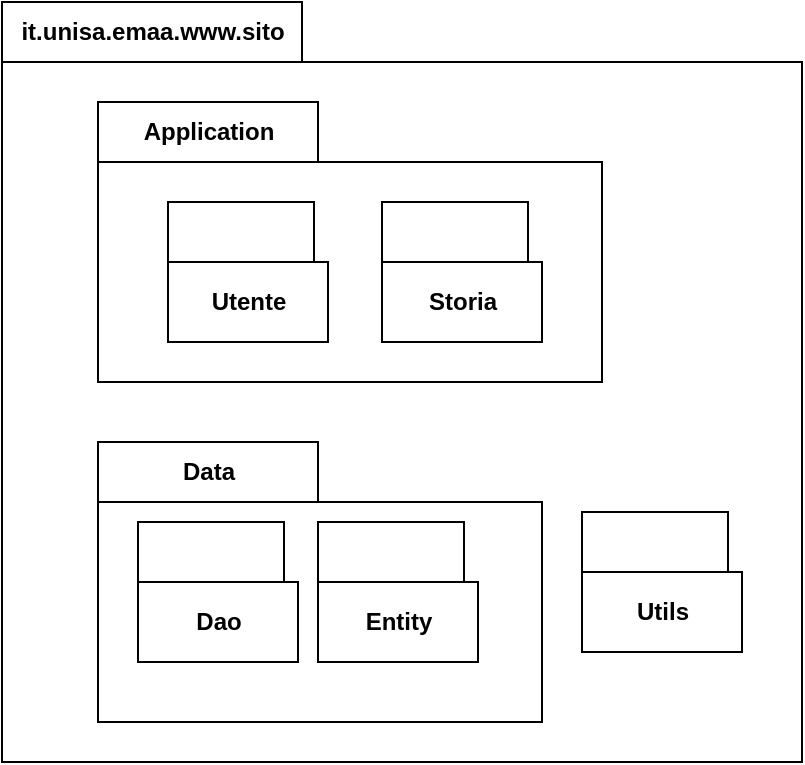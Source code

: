 <mxfile version="15.7.3" type="device" pages="7"><diagram id="pHX4DBJbst5g2uDVuknf" name="Panoramica"><mxGraphModel dx="1022" dy="579" grid="1" gridSize="10" guides="1" tooltips="1" connect="1" arrows="1" fold="1" page="1" pageScale="1" pageWidth="827" pageHeight="1169" math="0" shadow="0"><root><mxCell id="0"/><mxCell id="1" parent="0"/><mxCell id="Lc7WaWQS3R2E9QOvdzfG-1" value="it.unisa.emaa.www.sito" style="shape=folder;fontStyle=1;tabWidth=150;tabHeight=30;tabPosition=left;html=1;boundedLbl=1;labelInHeader=1;container=1;collapsible=0;recursiveResize=0;" parent="1" vertex="1"><mxGeometry x="220" y="110" width="400" height="380" as="geometry"/></mxCell><mxCell id="Lc7WaWQS3R2E9QOvdzfG-7" value="Data" style="shape=folder;fontStyle=1;tabWidth=110;tabHeight=30;tabPosition=left;html=1;boundedLbl=1;labelInHeader=1;container=1;collapsible=0;recursiveResize=0;" parent="Lc7WaWQS3R2E9QOvdzfG-1" vertex="1"><mxGeometry x="48" y="220" width="222" height="140" as="geometry"/></mxCell><mxCell id="Lc7WaWQS3R2E9QOvdzfG-10" value="Dao" style="shape=folder;fontStyle=1;tabWidth=80;tabHeight=30;tabPosition=left;html=1;boundedLbl=1;" parent="Lc7WaWQS3R2E9QOvdzfG-7" vertex="1"><mxGeometry x="20" y="40" width="80" height="70" as="geometry"/></mxCell><mxCell id="Lc7WaWQS3R2E9QOvdzfG-16" value="Entity" style="shape=folder;fontStyle=1;tabWidth=80;tabHeight=30;tabPosition=left;html=1;boundedLbl=1;" parent="Lc7WaWQS3R2E9QOvdzfG-7" vertex="1"><mxGeometry x="110" y="40" width="80" height="70" as="geometry"/></mxCell><mxCell id="HBT5U7-rdto60PQZj4P5-1" value="Application" style="shape=folder;fontStyle=1;tabWidth=110;tabHeight=30;tabPosition=left;html=1;boundedLbl=1;labelInHeader=1;container=1;collapsible=0;recursiveResize=0;" parent="Lc7WaWQS3R2E9QOvdzfG-1" vertex="1"><mxGeometry x="48" y="50" width="252" height="140" as="geometry"/></mxCell><mxCell id="HBT5U7-rdto60PQZj4P5-3" value="Utente" style="shape=folder;fontStyle=1;tabWidth=80;tabHeight=30;tabPosition=left;html=1;boundedLbl=1;" parent="HBT5U7-rdto60PQZj4P5-1" vertex="1"><mxGeometry x="35" y="50" width="80" height="70" as="geometry"/></mxCell><mxCell id="HBT5U7-rdto60PQZj4P5-4" value="Storia" style="shape=folder;fontStyle=1;tabWidth=80;tabHeight=30;tabPosition=left;html=1;boundedLbl=1;" parent="HBT5U7-rdto60PQZj4P5-1" vertex="1"><mxGeometry x="142" y="50" width="80" height="70" as="geometry"/></mxCell><mxCell id="-u47CngQDEgE4iERVefn-2" value="Utils" style="shape=folder;fontStyle=1;tabWidth=80;tabHeight=30;tabPosition=left;html=1;boundedLbl=1;" parent="Lc7WaWQS3R2E9QOvdzfG-1" vertex="1"><mxGeometry x="290" y="255" width="80" height="70" as="geometry"/></mxCell></root></mxGraphModel></diagram><diagram id="2kCGklOK4weANKsqa13O" name="Application"><mxGraphModel dx="1022" dy="579" grid="1" gridSize="10" guides="1" tooltips="1" connect="1" arrows="1" fold="1" page="1" pageScale="1" pageWidth="827" pageHeight="1169" math="0" shadow="0"><root><mxCell id="a4_OYQCGRPAoGBvx8Usl-0"/><mxCell id="a4_OYQCGRPAoGBvx8Usl-1" parent="a4_OYQCGRPAoGBvx8Usl-0"/><mxCell id="a4_OYQCGRPAoGBvx8Usl-2" value="Application" style="shape=folder;fontStyle=1;tabWidth=110;tabHeight=30;tabPosition=left;html=1;boundedLbl=1;labelInHeader=1;container=1;collapsible=0;recursiveResize=0;" parent="a4_OYQCGRPAoGBvx8Usl-1" vertex="1"><mxGeometry x="50" y="160" width="810" height="320" as="geometry"/></mxCell><mxCell id="tnBkMmCwrT6g-gcedXlH-2" value="Storia" style="shape=folder;fontStyle=1;tabWidth=110;tabHeight=30;tabPosition=left;html=1;boundedLbl=1;labelInHeader=1;container=1;collapsible=0;recursiveResize=0;" parent="a4_OYQCGRPAoGBvx8Usl-2" vertex="1"><mxGeometry x="410" y="50" width="380" height="250" as="geometry"/></mxCell><mxCell id="a4_OYQCGRPAoGBvx8Usl-8" value="VisualizzaBacheca" style="swimlane;fontStyle=0;childLayout=stackLayout;horizontal=1;startSize=26;fillColor=none;horizontalStack=0;resizeParent=1;resizeParentMax=0;resizeLast=0;collapsible=1;marginBottom=0;" parent="tnBkMmCwrT6g-gcedXlH-2" vertex="1"><mxGeometry x="20" y="50" width="150" height="52" as="geometry"/></mxCell><mxCell id="ZBonAx8WexJquYoyDhvP-11" value="PubblicazioneStoria" style="swimlane;fontStyle=0;childLayout=stackLayout;horizontal=1;startSize=26;fillColor=none;horizontalStack=0;resizeParent=1;resizeParentMax=0;resizeLast=0;collapsible=1;marginBottom=0;" parent="tnBkMmCwrT6g-gcedXlH-2" vertex="1"><mxGeometry x="17.5" y="110" width="152.5" height="52" as="geometry"/></mxCell><mxCell id="ZBonAx8WexJquYoyDhvP-13" value="InserimentoReazione" style="swimlane;fontStyle=0;childLayout=stackLayout;horizontal=1;startSize=26;fillColor=none;horizontalStack=0;resizeParent=1;resizeParentMax=0;resizeLast=0;collapsible=1;marginBottom=0;" parent="tnBkMmCwrT6g-gcedXlH-2" vertex="1"><mxGeometry x="222.5" y="110" width="140" height="52" as="geometry"/></mxCell><mxCell id="ZBonAx8WexJquYoyDhvP-12" value="InserimentoCommento" style="swimlane;fontStyle=0;childLayout=stackLayout;horizontal=1;startSize=26;fillColor=none;horizontalStack=0;resizeParent=1;resizeParentMax=0;resizeLast=0;collapsible=1;marginBottom=0;" parent="tnBkMmCwrT6g-gcedXlH-2" vertex="1"><mxGeometry x="17.5" y="170" width="152.5" height="52" as="geometry"/></mxCell><mxCell id="wOPtXAMHBEM6tikHynqQ-0" value="Asincrono" style="shape=folder;fontStyle=1;tabWidth=110;tabHeight=30;tabPosition=left;html=1;boundedLbl=1;labelInHeader=1;container=1;collapsible=0;recursiveResize=0;" parent="tnBkMmCwrT6g-gcedXlH-2" vertex="1"><mxGeometry x="222.5" y="170" width="146" height="65" as="geometry"/></mxCell><mxCell id="ZBonAx8WexJquYoyDhvP-5" value="VisualizzaPost" style="swimlane;fontStyle=0;childLayout=stackLayout;horizontal=1;startSize=26;fillColor=none;horizontalStack=0;resizeParent=1;resizeParentMax=0;resizeLast=0;collapsible=1;marginBottom=0;" parent="tnBkMmCwrT6g-gcedXlH-2" vertex="1"><mxGeometry x="222.5" y="50" width="140" height="52" as="geometry"/></mxCell><mxCell id="tnBkMmCwrT6g-gcedXlH-0" value="Utente" style="shape=folder;fontStyle=1;tabWidth=110;tabHeight=30;tabPosition=left;html=1;boundedLbl=1;labelInHeader=1;container=1;collapsible=0;recursiveResize=0;" parent="a4_OYQCGRPAoGBvx8Usl-2" vertex="1"><mxGeometry x="20" y="50" width="380" height="250" as="geometry"/></mxCell><mxCell id="ZBonAx8WexJquYoyDhvP-0" value="RegistrazioneUtente" style="swimlane;fontStyle=0;childLayout=stackLayout;horizontal=1;startSize=26;fillColor=none;horizontalStack=0;resizeParent=1;resizeParentMax=0;resizeLast=0;collapsible=1;marginBottom=0;" parent="tnBkMmCwrT6g-gcedXlH-0" vertex="1"><mxGeometry x="40" y="50" width="140" height="52" as="geometry"/></mxCell><mxCell id="ZBonAx8WexJquYoyDhvP-6" value="Login" style="swimlane;fontStyle=0;childLayout=stackLayout;horizontal=1;startSize=26;fillColor=none;horizontalStack=0;resizeParent=1;resizeParentMax=0;resizeLast=0;collapsible=1;marginBottom=0;" parent="tnBkMmCwrT6g-gcedXlH-0" vertex="1"><mxGeometry x="214" y="50" width="140" height="52" as="geometry"/></mxCell><mxCell id="ZBonAx8WexJquYoyDhvP-8" value="Logout" style="swimlane;fontStyle=0;childLayout=stackLayout;horizontal=1;startSize=26;fillColor=none;horizontalStack=0;resizeParent=1;resizeParentMax=0;resizeLast=0;collapsible=1;marginBottom=0;" parent="tnBkMmCwrT6g-gcedXlH-0" vertex="1"><mxGeometry x="40" y="115" width="140" height="52" as="geometry"/></mxCell><mxCell id="ZBonAx8WexJquYoyDhvP-9" value="EliminazioneUtente" style="swimlane;fontStyle=0;childLayout=stackLayout;horizontal=1;startSize=26;fillColor=none;horizontalStack=0;resizeParent=1;resizeParentMax=0;resizeLast=0;collapsible=1;marginBottom=0;" parent="tnBkMmCwrT6g-gcedXlH-0" vertex="1"><mxGeometry x="40" y="180" width="140" height="52" as="geometry"/></mxCell><mxCell id="DehpajmcwGz2r-edsGrN-0" value="Modulo FIa" style="shape=folder;fontStyle=1;tabWidth=110;tabHeight=30;tabPosition=left;html=1;boundedLbl=1;labelInHeader=1;container=1;collapsible=0;recursiveResize=0;" parent="tnBkMmCwrT6g-gcedXlH-0" vertex="1"><mxGeometry x="214" y="115" width="150" height="55" as="geometry"/></mxCell><mxCell id="wOPtXAMHBEM6tikHynqQ-6" value="Asincrono" style="shape=folder;fontStyle=1;tabWidth=110;tabHeight=30;tabPosition=left;html=1;boundedLbl=1;labelInHeader=1;container=1;collapsible=0;recursiveResize=0;" parent="tnBkMmCwrT6g-gcedXlH-0" vertex="1"><mxGeometry x="218" y="180" width="146" height="65" as="geometry"/></mxCell></root></mxGraphModel></diagram><diagram id="WprMFTy8xqZ5JYQtrZMk" name="ModuloFia"><mxGraphModel dx="1022" dy="579" grid="1" gridSize="10" guides="1" tooltips="1" connect="1" arrows="1" fold="1" page="1" pageScale="1" pageWidth="827" pageHeight="1169" math="0" shadow="0"><root><mxCell id="kBygTvTBchqSgc5QD2mJ-0"/><mxCell id="kBygTvTBchqSgc5QD2mJ-1" parent="kBygTvTBchqSgc5QD2mJ-0"/><mxCell id="kBygTvTBchqSgc5QD2mJ-2" value="ModuloFia" style="shape=folder;fontStyle=1;tabWidth=110;tabHeight=30;tabPosition=left;html=1;boundedLbl=1;labelInHeader=1;container=1;collapsible=0;recursiveResize=0;" parent="kBygTvTBchqSgc5QD2mJ-1" vertex="1"><mxGeometry x="330" y="250" width="180" height="170" as="geometry"/></mxCell><mxCell id="8leiQKP2TYY9Q6Nmu30y-0" value="EliminazioneSpammer" style="swimlane;fontStyle=0;childLayout=stackLayout;horizontal=1;startSize=26;fillColor=none;horizontalStack=0;resizeParent=1;resizeParentMax=0;resizeLast=0;collapsible=1;marginBottom=0;" parent="kBygTvTBchqSgc5QD2mJ-2" vertex="1"><mxGeometry x="14" y="50" width="140" height="52" as="geometry"/></mxCell><mxCell id="8leiQKP2TYY9Q6Nmu30y-1" value="FiaAdapter" style="swimlane;fontStyle=0;childLayout=stackLayout;horizontal=1;startSize=26;fillColor=none;horizontalStack=0;resizeParent=1;resizeParentMax=0;resizeLast=0;collapsible=1;marginBottom=0;" parent="kBygTvTBchqSgc5QD2mJ-2" vertex="1"><mxGeometry x="14" y="110" width="140" height="52" as="geometry"/></mxCell></root></mxGraphModel></diagram><diagram id="Ux3GXYsjPQwztGq0e4l2" name="Utils"><mxGraphModel dx="1022" dy="579" grid="1" gridSize="10" guides="1" tooltips="1" connect="1" arrows="1" fold="1" page="1" pageScale="1" pageWidth="827" pageHeight="1169" math="0" shadow="0"><root><mxCell id="sna3F9wP0PpiCxZ_XiIh-0"/><mxCell id="sna3F9wP0PpiCxZ_XiIh-1" parent="sna3F9wP0PpiCxZ_XiIh-0"/><mxCell id="fnXxUbX8l64oUNfuWT6J-0" value="Utils" style="shape=folder;fontStyle=1;tabWidth=110;tabHeight=30;tabPosition=left;html=1;boundedLbl=1;labelInHeader=1;container=1;collapsible=0;recursiveResize=0;" parent="sna3F9wP0PpiCxZ_XiIh-1" vertex="1"><mxGeometry x="330" y="250" width="180" height="120" as="geometry"/></mxCell><mxCell id="fnXxUbX8l64oUNfuWT6J-1" value="Validazione" style="swimlane;fontStyle=0;childLayout=stackLayout;horizontal=1;startSize=26;fillColor=none;horizontalStack=0;resizeParent=1;resizeParentMax=0;resizeLast=0;collapsible=1;marginBottom=0;" parent="fnXxUbX8l64oUNfuWT6J-0" vertex="1"><mxGeometry x="14" y="50" width="140" height="52" as="geometry"/></mxCell></root></mxGraphModel></diagram><diagram id="kuQt2W8mrs3V29kZ1Ea_" name="Utente.Asincrono"><mxGraphModel dx="1022" dy="579" grid="1" gridSize="10" guides="1" tooltips="1" connect="1" arrows="1" fold="1" page="1" pageScale="1" pageWidth="827" pageHeight="1169" math="0" shadow="0"><root><mxCell id="vsEpG0n7h7P_31SLbOLI-0"/><mxCell id="vsEpG0n7h7P_31SLbOLI-1" parent="vsEpG0n7h7P_31SLbOLI-0"/><mxCell id="Kl_9P9V4D9qfFO3ISwd--0" value="Utente.Asincrono" style="shape=folder;fontStyle=1;tabWidth=110;tabHeight=30;tabPosition=left;html=1;boundedLbl=1;labelInHeader=1;container=1;collapsible=0;recursiveResize=0;" parent="vsEpG0n7h7P_31SLbOLI-1" vertex="1"><mxGeometry x="330" y="250" width="180" height="170" as="geometry"/></mxCell><mxCell id="Kl_9P9V4D9qfFO3ISwd--1" value="ValidaEmail" style="swimlane;fontStyle=0;childLayout=stackLayout;horizontal=1;startSize=26;fillColor=none;horizontalStack=0;resizeParent=1;resizeParentMax=0;resizeLast=0;collapsible=1;marginBottom=0;" parent="Kl_9P9V4D9qfFO3ISwd--0" vertex="1"><mxGeometry x="14" y="50" width="140" height="52" as="geometry"/></mxCell><mxCell id="Kl_9P9V4D9qfFO3ISwd--2" value="ValidaUsername" style="swimlane;fontStyle=0;childLayout=stackLayout;horizontal=1;startSize=26;fillColor=none;horizontalStack=0;resizeParent=1;resizeParentMax=0;resizeLast=0;collapsible=1;marginBottom=0;" parent="Kl_9P9V4D9qfFO3ISwd--0" vertex="1"><mxGeometry x="14" y="110" width="140" height="52" as="geometry"/></mxCell></root></mxGraphModel></diagram><diagram id="Ar_M9aslsXse3yMkpbTG" name="Storia.Asincrono"><mxGraphModel dx="1022" dy="579" grid="1" gridSize="10" guides="1" tooltips="1" connect="1" arrows="1" fold="1" page="1" pageScale="1" pageWidth="827" pageHeight="1169" math="0" shadow="0"><root><mxCell id="kwN7CrwZgM8lo8jxqFHt-0"/><mxCell id="kwN7CrwZgM8lo8jxqFHt-1" parent="kwN7CrwZgM8lo8jxqFHt-0"/><mxCell id="ezPViqMpl0Fso5Z2aV3m-0" value="Storia.Asincrono" style="shape=folder;fontStyle=1;tabWidth=110;tabHeight=30;tabPosition=left;html=1;boundedLbl=1;labelInHeader=1;container=1;collapsible=0;recursiveResize=0;" parent="kwN7CrwZgM8lo8jxqFHt-1" vertex="1"><mxGeometry x="330" y="250" width="180" height="170" as="geometry"/></mxCell><mxCell id="ezPViqMpl0Fso5Z2aV3m-1" value="CaricaStorie" style="swimlane;fontStyle=0;childLayout=stackLayout;horizontal=1;startSize=26;fillColor=none;horizontalStack=0;resizeParent=1;resizeParentMax=0;resizeLast=0;collapsible=1;marginBottom=0;" parent="ezPViqMpl0Fso5Z2aV3m-0" vertex="1"><mxGeometry x="14" y="50" width="140" height="52" as="geometry"/></mxCell><mxCell id="ezPViqMpl0Fso5Z2aV3m-2" value="InserisciReazione" style="swimlane;fontStyle=0;childLayout=stackLayout;horizontal=1;startSize=26;fillColor=none;horizontalStack=0;resizeParent=1;resizeParentMax=0;resizeLast=0;collapsible=1;marginBottom=0;" parent="ezPViqMpl0Fso5Z2aV3m-0" vertex="1"><mxGeometry x="14" y="110" width="140" height="52" as="geometry"/></mxCell></root></mxGraphModel></diagram><diagram id="41mL74FVJVvt4litl2Fo" name="Misto"><mxGraphModel dx="1849" dy="579" grid="1" gridSize="10" guides="1" tooltips="1" connect="1" arrows="1" fold="1" page="1" pageScale="1" pageWidth="827" pageHeight="1169" math="0" shadow="0"><root><mxCell id="LJMaGtR4hlT744AFsIG2-0"/><mxCell id="LJMaGtR4hlT744AFsIG2-1" parent="LJMaGtR4hlT744AFsIG2-0"/><mxCell id="pYIAld-Yk4UkF4uxLy3c-0" value="Storia.Asincrono" style="shape=folder;fontStyle=1;tabWidth=110;tabHeight=30;tabPosition=left;html=1;boundedLbl=1;labelInHeader=1;container=1;collapsible=0;recursiveResize=0;" vertex="1" parent="LJMaGtR4hlT744AFsIG2-1"><mxGeometry x="330" y="250" width="180" height="170" as="geometry"/></mxCell><mxCell id="pYIAld-Yk4UkF4uxLy3c-1" value="CaricaStorie" style="swimlane;fontStyle=0;childLayout=stackLayout;horizontal=1;startSize=26;fillColor=none;horizontalStack=0;resizeParent=1;resizeParentMax=0;resizeLast=0;collapsible=1;marginBottom=0;" vertex="1" parent="pYIAld-Yk4UkF4uxLy3c-0"><mxGeometry x="14" y="50" width="140" height="52" as="geometry"/></mxCell><mxCell id="pYIAld-Yk4UkF4uxLy3c-2" value="InserisciReazione" style="swimlane;fontStyle=0;childLayout=stackLayout;horizontal=1;startSize=26;fillColor=none;horizontalStack=0;resizeParent=1;resizeParentMax=0;resizeLast=0;collapsible=1;marginBottom=0;" vertex="1" parent="pYIAld-Yk4UkF4uxLy3c-0"><mxGeometry x="14" y="110" width="140" height="52" as="geometry"/></mxCell><mxCell id="-e7FPTaH7hG7TLVORwQD-0" value="Utente.Asincrono" style="shape=folder;fontStyle=1;tabWidth=110;tabHeight=30;tabPosition=left;html=1;boundedLbl=1;labelInHeader=1;container=1;collapsible=0;recursiveResize=0;" vertex="1" parent="LJMaGtR4hlT744AFsIG2-1"><mxGeometry x="110" y="250" width="180" height="170" as="geometry"/></mxCell><mxCell id="-e7FPTaH7hG7TLVORwQD-1" value="ValidaEmail" style="swimlane;fontStyle=0;childLayout=stackLayout;horizontal=1;startSize=26;fillColor=none;horizontalStack=0;resizeParent=1;resizeParentMax=0;resizeLast=0;collapsible=1;marginBottom=0;" vertex="1" parent="-e7FPTaH7hG7TLVORwQD-0"><mxGeometry x="14" y="50" width="140" height="52" as="geometry"/></mxCell><mxCell id="-e7FPTaH7hG7TLVORwQD-2" value="ValidaUsername" style="swimlane;fontStyle=0;childLayout=stackLayout;horizontal=1;startSize=26;fillColor=none;horizontalStack=0;resizeParent=1;resizeParentMax=0;resizeLast=0;collapsible=1;marginBottom=0;" vertex="1" parent="-e7FPTaH7hG7TLVORwQD-0"><mxGeometry x="14" y="110" width="140" height="52" as="geometry"/></mxCell><mxCell id="P-JrTah4zERKx36n5hd4-0" value="Utils" style="shape=folder;fontStyle=1;tabWidth=110;tabHeight=30;tabPosition=left;html=1;boundedLbl=1;labelInHeader=1;container=1;collapsible=0;recursiveResize=0;" vertex="1" parent="LJMaGtR4hlT744AFsIG2-1"><mxGeometry x="550" y="250" width="180" height="120" as="geometry"/></mxCell><mxCell id="P-JrTah4zERKx36n5hd4-1" value="Validazione" style="swimlane;fontStyle=0;childLayout=stackLayout;horizontal=1;startSize=26;fillColor=none;horizontalStack=0;resizeParent=1;resizeParentMax=0;resizeLast=0;collapsible=1;marginBottom=0;" vertex="1" parent="P-JrTah4zERKx36n5hd4-0"><mxGeometry x="14" y="50" width="140" height="52" as="geometry"/></mxCell><mxCell id="cHNgKQAnt0u4mEEsPHiC-0" value="ModuloFia" style="shape=folder;fontStyle=1;tabWidth=110;tabHeight=30;tabPosition=left;html=1;boundedLbl=1;labelInHeader=1;container=1;collapsible=0;recursiveResize=0;" vertex="1" parent="LJMaGtR4hlT744AFsIG2-1"><mxGeometry x="-100" y="250" width="180" height="170" as="geometry"/></mxCell><mxCell id="cHNgKQAnt0u4mEEsPHiC-1" value="EliminazioneSpammer" style="swimlane;fontStyle=0;childLayout=stackLayout;horizontal=1;startSize=26;fillColor=none;horizontalStack=0;resizeParent=1;resizeParentMax=0;resizeLast=0;collapsible=1;marginBottom=0;" vertex="1" parent="cHNgKQAnt0u4mEEsPHiC-0"><mxGeometry x="14" y="50" width="140" height="52" as="geometry"/></mxCell><mxCell id="cHNgKQAnt0u4mEEsPHiC-2" value="FiaAdapter" style="swimlane;fontStyle=0;childLayout=stackLayout;horizontal=1;startSize=26;fillColor=none;horizontalStack=0;resizeParent=1;resizeParentMax=0;resizeLast=0;collapsible=1;marginBottom=0;" vertex="1" parent="cHNgKQAnt0u4mEEsPHiC-0"><mxGeometry x="14" y="110" width="140" height="52" as="geometry"/></mxCell></root></mxGraphModel></diagram></mxfile>